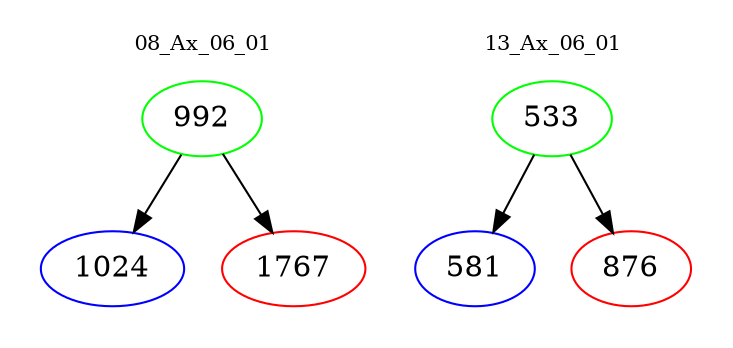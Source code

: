 digraph{
subgraph cluster_0 {
color = white
label = "08_Ax_06_01";
fontsize=10;
T0_992 [label="992", color="green"]
T0_992 -> T0_1024 [color="black"]
T0_1024 [label="1024", color="blue"]
T0_992 -> T0_1767 [color="black"]
T0_1767 [label="1767", color="red"]
}
subgraph cluster_1 {
color = white
label = "13_Ax_06_01";
fontsize=10;
T1_533 [label="533", color="green"]
T1_533 -> T1_581 [color="black"]
T1_581 [label="581", color="blue"]
T1_533 -> T1_876 [color="black"]
T1_876 [label="876", color="red"]
}
}
